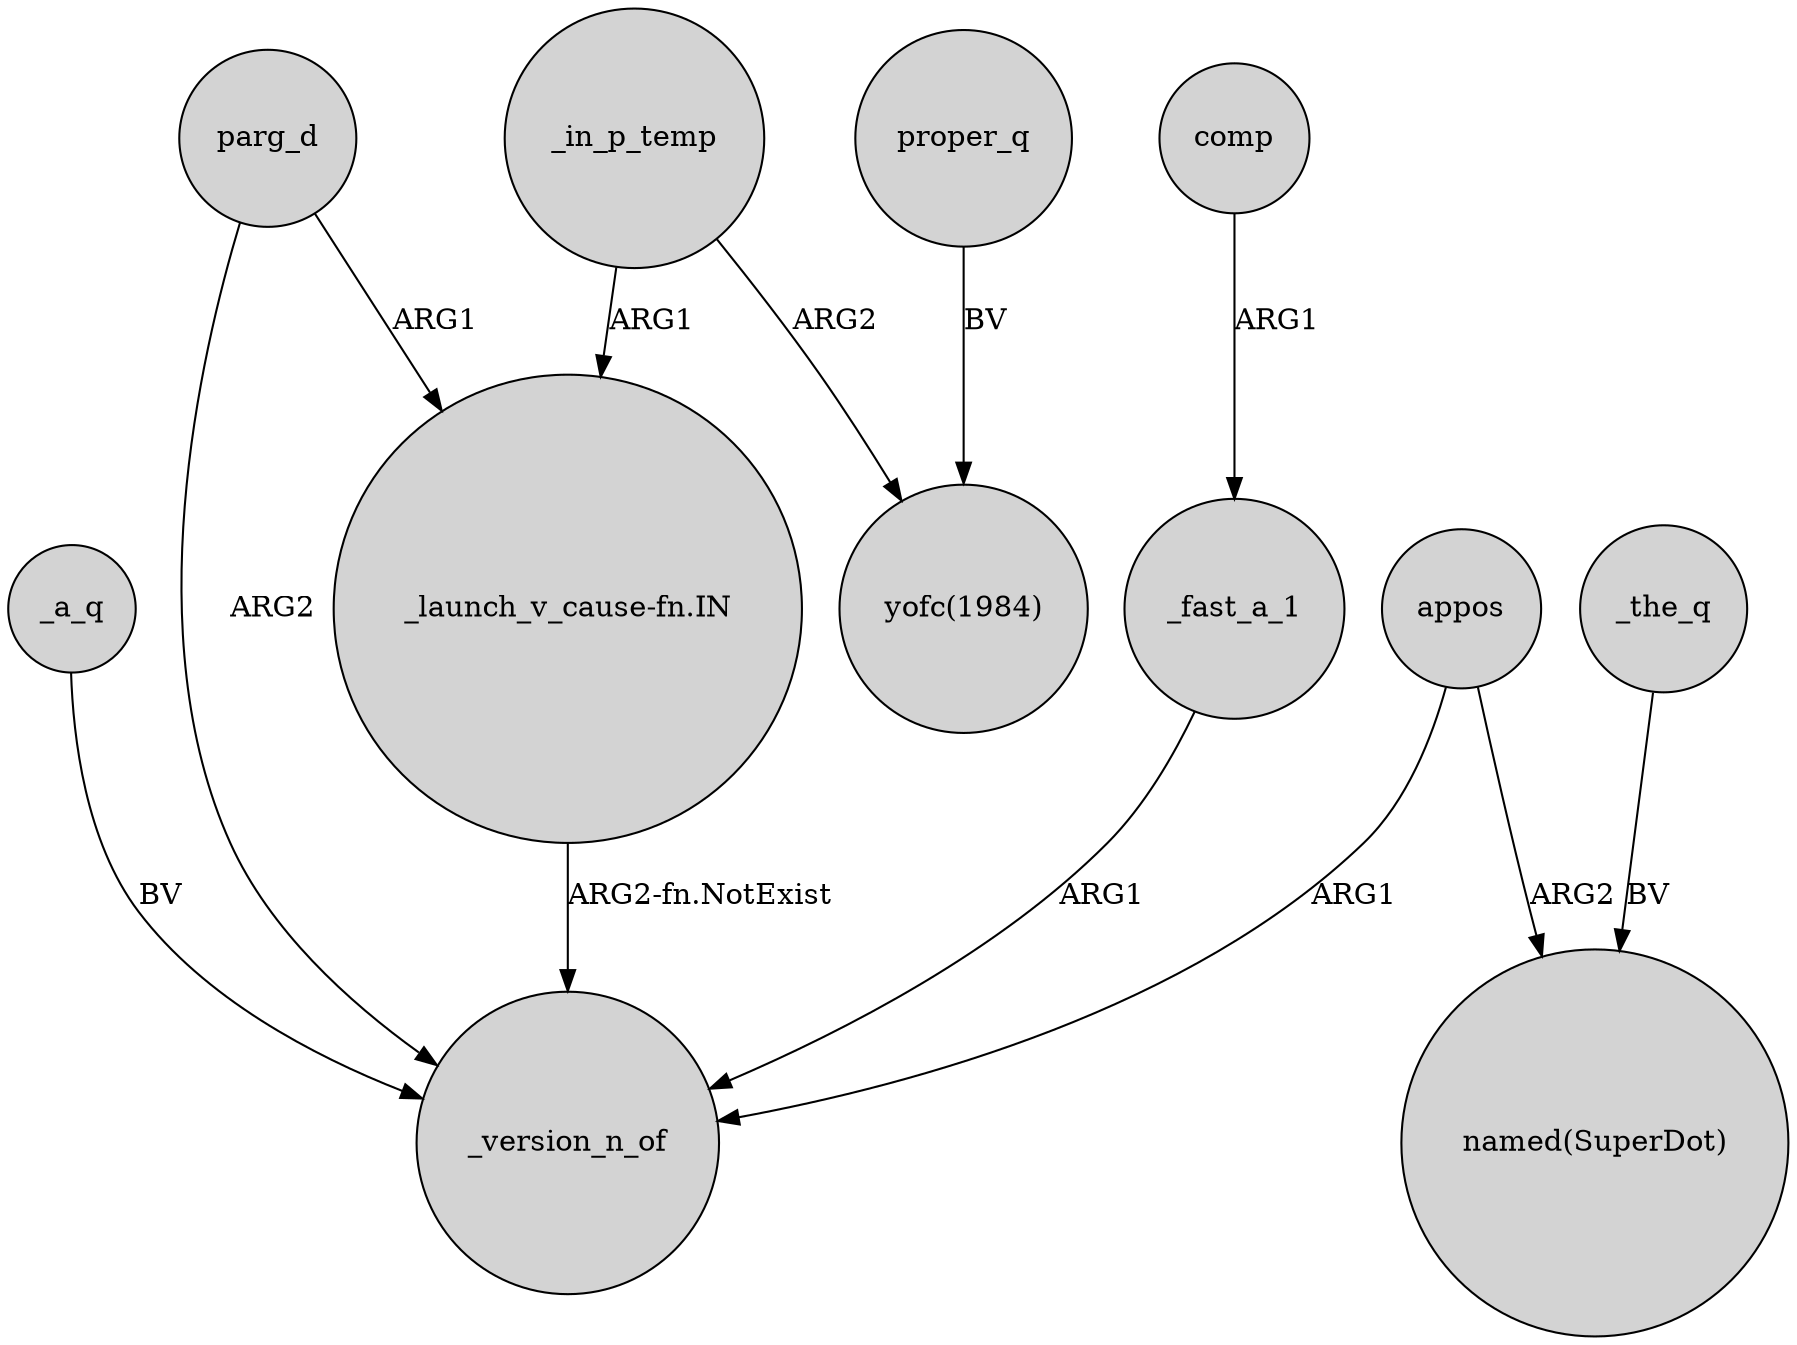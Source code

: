 digraph {
	node [shape=circle style=filled]
	_a_q -> _version_n_of [label=BV]
	parg_d -> _version_n_of [label=ARG2]
	"_launch_v_cause-fn.IN" -> _version_n_of [label="ARG2-fn.NotExist"]
	_in_p_temp -> "_launch_v_cause-fn.IN" [label=ARG1]
	_fast_a_1 -> _version_n_of [label=ARG1]
	proper_q -> "yofc(1984)" [label=BV]
	_in_p_temp -> "yofc(1984)" [label=ARG2]
	_the_q -> "named(SuperDot)" [label=BV]
	appos -> "named(SuperDot)" [label=ARG2]
	parg_d -> "_launch_v_cause-fn.IN" [label=ARG1]
	appos -> _version_n_of [label=ARG1]
	comp -> _fast_a_1 [label=ARG1]
}
